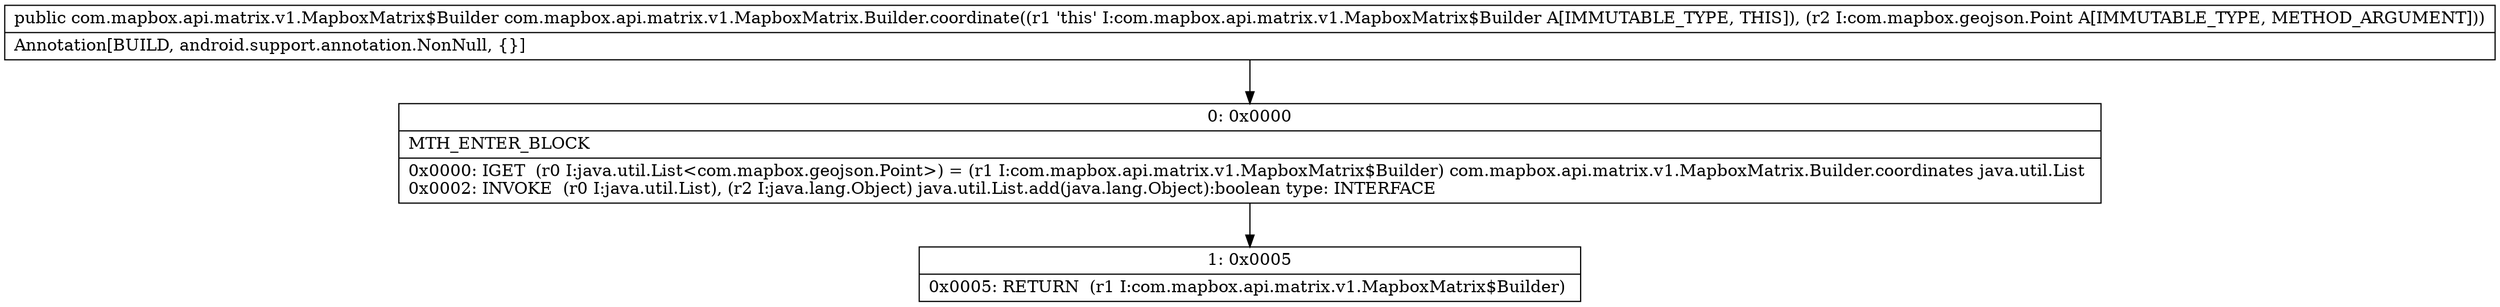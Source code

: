 digraph "CFG forcom.mapbox.api.matrix.v1.MapboxMatrix.Builder.coordinate(Lcom\/mapbox\/geojson\/Point;)Lcom\/mapbox\/api\/matrix\/v1\/MapboxMatrix$Builder;" {
Node_0 [shape=record,label="{0\:\ 0x0000|MTH_ENTER_BLOCK\l|0x0000: IGET  (r0 I:java.util.List\<com.mapbox.geojson.Point\>) = (r1 I:com.mapbox.api.matrix.v1.MapboxMatrix$Builder) com.mapbox.api.matrix.v1.MapboxMatrix.Builder.coordinates java.util.List \l0x0002: INVOKE  (r0 I:java.util.List), (r2 I:java.lang.Object) java.util.List.add(java.lang.Object):boolean type: INTERFACE \l}"];
Node_1 [shape=record,label="{1\:\ 0x0005|0x0005: RETURN  (r1 I:com.mapbox.api.matrix.v1.MapboxMatrix$Builder) \l}"];
MethodNode[shape=record,label="{public com.mapbox.api.matrix.v1.MapboxMatrix$Builder com.mapbox.api.matrix.v1.MapboxMatrix.Builder.coordinate((r1 'this' I:com.mapbox.api.matrix.v1.MapboxMatrix$Builder A[IMMUTABLE_TYPE, THIS]), (r2 I:com.mapbox.geojson.Point A[IMMUTABLE_TYPE, METHOD_ARGUMENT]))  | Annotation[BUILD, android.support.annotation.NonNull, \{\}]\l}"];
MethodNode -> Node_0;
Node_0 -> Node_1;
}

